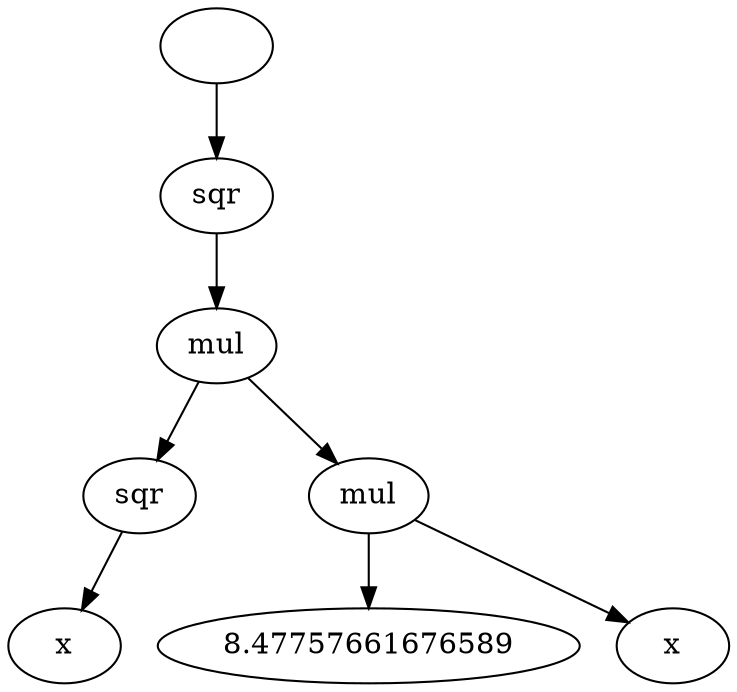  digraph G1 {
N1 [label=""];
N1 -> N10;
N10 [label="sqr"];
N10 -> N18;
N18 [label="mul"];
N18 -> N27;
N27 [label="sqr"];
N27 -> N35;
N35 [label="x"];
N18 -> N36;
N36 [label="mul"];
N36 -> N45;
N45 [label="8.47757661676589"];
N36 -> N46;
N46 [label="x"];
}

